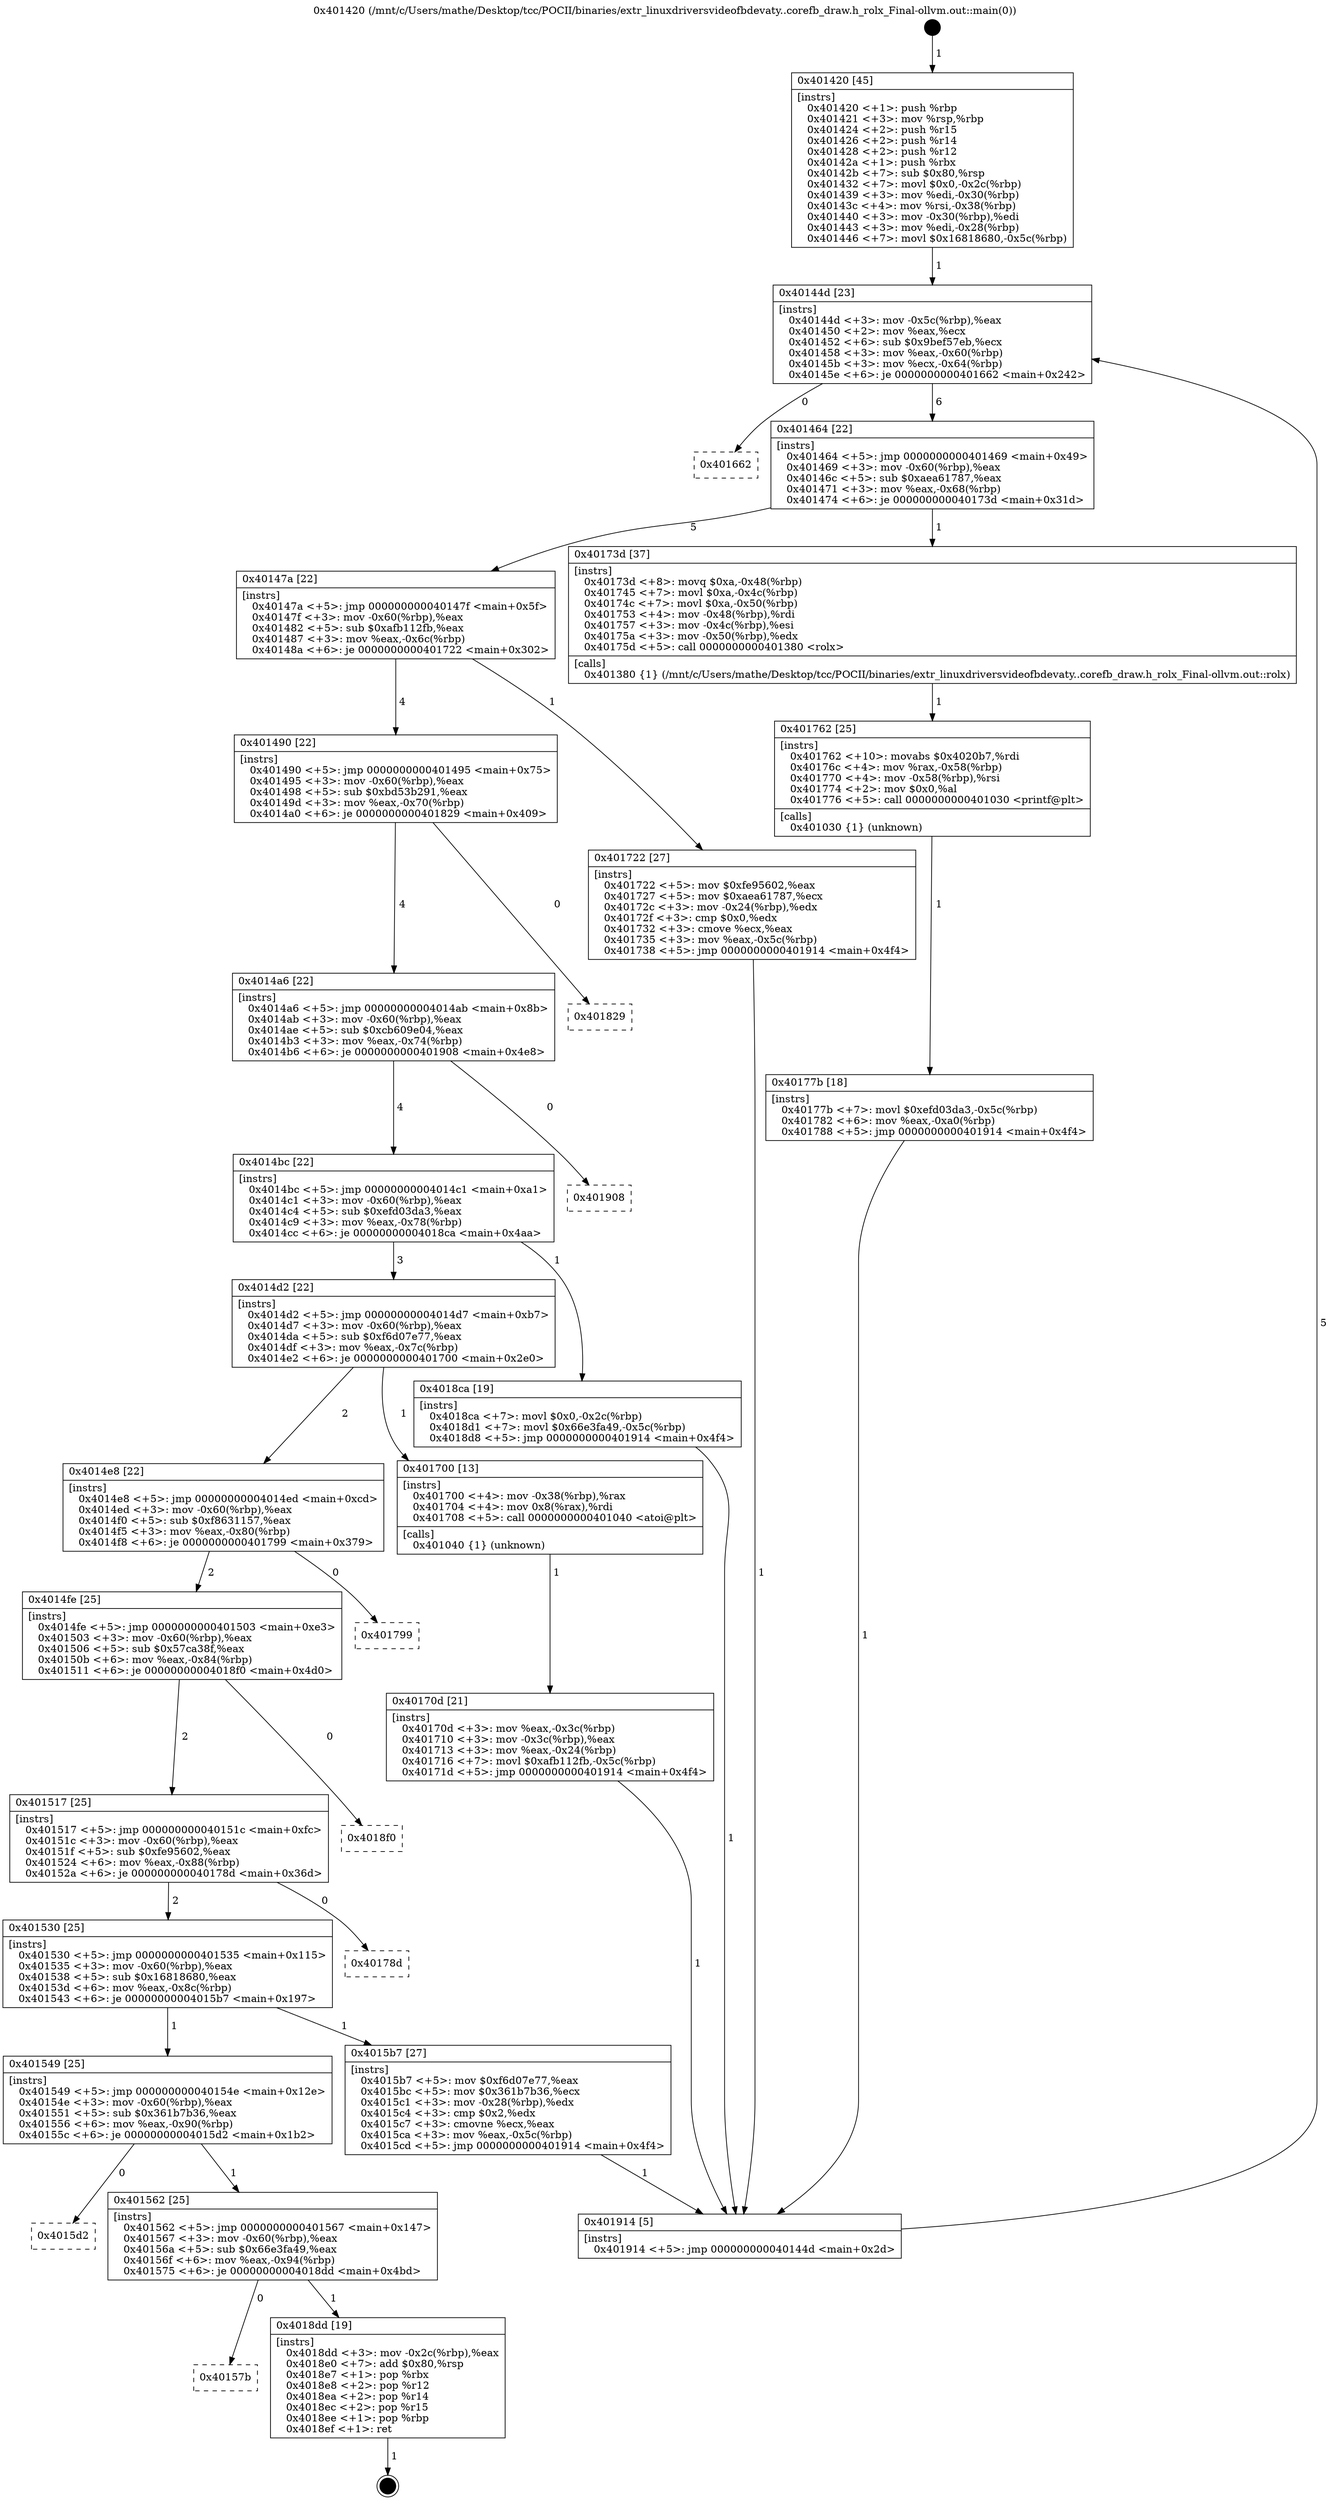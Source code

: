 digraph "0x401420" {
  label = "0x401420 (/mnt/c/Users/mathe/Desktop/tcc/POCII/binaries/extr_linuxdriversvideofbdevaty..corefb_draw.h_rolx_Final-ollvm.out::main(0))"
  labelloc = "t"
  node[shape=record]

  Entry [label="",width=0.3,height=0.3,shape=circle,fillcolor=black,style=filled]
  "0x40144d" [label="{
     0x40144d [23]\l
     | [instrs]\l
     &nbsp;&nbsp;0x40144d \<+3\>: mov -0x5c(%rbp),%eax\l
     &nbsp;&nbsp;0x401450 \<+2\>: mov %eax,%ecx\l
     &nbsp;&nbsp;0x401452 \<+6\>: sub $0x9bef57eb,%ecx\l
     &nbsp;&nbsp;0x401458 \<+3\>: mov %eax,-0x60(%rbp)\l
     &nbsp;&nbsp;0x40145b \<+3\>: mov %ecx,-0x64(%rbp)\l
     &nbsp;&nbsp;0x40145e \<+6\>: je 0000000000401662 \<main+0x242\>\l
  }"]
  "0x401662" [label="{
     0x401662\l
  }", style=dashed]
  "0x401464" [label="{
     0x401464 [22]\l
     | [instrs]\l
     &nbsp;&nbsp;0x401464 \<+5\>: jmp 0000000000401469 \<main+0x49\>\l
     &nbsp;&nbsp;0x401469 \<+3\>: mov -0x60(%rbp),%eax\l
     &nbsp;&nbsp;0x40146c \<+5\>: sub $0xaea61787,%eax\l
     &nbsp;&nbsp;0x401471 \<+3\>: mov %eax,-0x68(%rbp)\l
     &nbsp;&nbsp;0x401474 \<+6\>: je 000000000040173d \<main+0x31d\>\l
  }"]
  Exit [label="",width=0.3,height=0.3,shape=circle,fillcolor=black,style=filled,peripheries=2]
  "0x40173d" [label="{
     0x40173d [37]\l
     | [instrs]\l
     &nbsp;&nbsp;0x40173d \<+8\>: movq $0xa,-0x48(%rbp)\l
     &nbsp;&nbsp;0x401745 \<+7\>: movl $0xa,-0x4c(%rbp)\l
     &nbsp;&nbsp;0x40174c \<+7\>: movl $0xa,-0x50(%rbp)\l
     &nbsp;&nbsp;0x401753 \<+4\>: mov -0x48(%rbp),%rdi\l
     &nbsp;&nbsp;0x401757 \<+3\>: mov -0x4c(%rbp),%esi\l
     &nbsp;&nbsp;0x40175a \<+3\>: mov -0x50(%rbp),%edx\l
     &nbsp;&nbsp;0x40175d \<+5\>: call 0000000000401380 \<rolx\>\l
     | [calls]\l
     &nbsp;&nbsp;0x401380 \{1\} (/mnt/c/Users/mathe/Desktop/tcc/POCII/binaries/extr_linuxdriversvideofbdevaty..corefb_draw.h_rolx_Final-ollvm.out::rolx)\l
  }"]
  "0x40147a" [label="{
     0x40147a [22]\l
     | [instrs]\l
     &nbsp;&nbsp;0x40147a \<+5\>: jmp 000000000040147f \<main+0x5f\>\l
     &nbsp;&nbsp;0x40147f \<+3\>: mov -0x60(%rbp),%eax\l
     &nbsp;&nbsp;0x401482 \<+5\>: sub $0xafb112fb,%eax\l
     &nbsp;&nbsp;0x401487 \<+3\>: mov %eax,-0x6c(%rbp)\l
     &nbsp;&nbsp;0x40148a \<+6\>: je 0000000000401722 \<main+0x302\>\l
  }"]
  "0x40157b" [label="{
     0x40157b\l
  }", style=dashed]
  "0x401722" [label="{
     0x401722 [27]\l
     | [instrs]\l
     &nbsp;&nbsp;0x401722 \<+5\>: mov $0xfe95602,%eax\l
     &nbsp;&nbsp;0x401727 \<+5\>: mov $0xaea61787,%ecx\l
     &nbsp;&nbsp;0x40172c \<+3\>: mov -0x24(%rbp),%edx\l
     &nbsp;&nbsp;0x40172f \<+3\>: cmp $0x0,%edx\l
     &nbsp;&nbsp;0x401732 \<+3\>: cmove %ecx,%eax\l
     &nbsp;&nbsp;0x401735 \<+3\>: mov %eax,-0x5c(%rbp)\l
     &nbsp;&nbsp;0x401738 \<+5\>: jmp 0000000000401914 \<main+0x4f4\>\l
  }"]
  "0x401490" [label="{
     0x401490 [22]\l
     | [instrs]\l
     &nbsp;&nbsp;0x401490 \<+5\>: jmp 0000000000401495 \<main+0x75\>\l
     &nbsp;&nbsp;0x401495 \<+3\>: mov -0x60(%rbp),%eax\l
     &nbsp;&nbsp;0x401498 \<+5\>: sub $0xbd53b291,%eax\l
     &nbsp;&nbsp;0x40149d \<+3\>: mov %eax,-0x70(%rbp)\l
     &nbsp;&nbsp;0x4014a0 \<+6\>: je 0000000000401829 \<main+0x409\>\l
  }"]
  "0x4018dd" [label="{
     0x4018dd [19]\l
     | [instrs]\l
     &nbsp;&nbsp;0x4018dd \<+3\>: mov -0x2c(%rbp),%eax\l
     &nbsp;&nbsp;0x4018e0 \<+7\>: add $0x80,%rsp\l
     &nbsp;&nbsp;0x4018e7 \<+1\>: pop %rbx\l
     &nbsp;&nbsp;0x4018e8 \<+2\>: pop %r12\l
     &nbsp;&nbsp;0x4018ea \<+2\>: pop %r14\l
     &nbsp;&nbsp;0x4018ec \<+2\>: pop %r15\l
     &nbsp;&nbsp;0x4018ee \<+1\>: pop %rbp\l
     &nbsp;&nbsp;0x4018ef \<+1\>: ret\l
  }"]
  "0x401829" [label="{
     0x401829\l
  }", style=dashed]
  "0x4014a6" [label="{
     0x4014a6 [22]\l
     | [instrs]\l
     &nbsp;&nbsp;0x4014a6 \<+5\>: jmp 00000000004014ab \<main+0x8b\>\l
     &nbsp;&nbsp;0x4014ab \<+3\>: mov -0x60(%rbp),%eax\l
     &nbsp;&nbsp;0x4014ae \<+5\>: sub $0xcb609e04,%eax\l
     &nbsp;&nbsp;0x4014b3 \<+3\>: mov %eax,-0x74(%rbp)\l
     &nbsp;&nbsp;0x4014b6 \<+6\>: je 0000000000401908 \<main+0x4e8\>\l
  }"]
  "0x401562" [label="{
     0x401562 [25]\l
     | [instrs]\l
     &nbsp;&nbsp;0x401562 \<+5\>: jmp 0000000000401567 \<main+0x147\>\l
     &nbsp;&nbsp;0x401567 \<+3\>: mov -0x60(%rbp),%eax\l
     &nbsp;&nbsp;0x40156a \<+5\>: sub $0x66e3fa49,%eax\l
     &nbsp;&nbsp;0x40156f \<+6\>: mov %eax,-0x94(%rbp)\l
     &nbsp;&nbsp;0x401575 \<+6\>: je 00000000004018dd \<main+0x4bd\>\l
  }"]
  "0x401908" [label="{
     0x401908\l
  }", style=dashed]
  "0x4014bc" [label="{
     0x4014bc [22]\l
     | [instrs]\l
     &nbsp;&nbsp;0x4014bc \<+5\>: jmp 00000000004014c1 \<main+0xa1\>\l
     &nbsp;&nbsp;0x4014c1 \<+3\>: mov -0x60(%rbp),%eax\l
     &nbsp;&nbsp;0x4014c4 \<+5\>: sub $0xefd03da3,%eax\l
     &nbsp;&nbsp;0x4014c9 \<+3\>: mov %eax,-0x78(%rbp)\l
     &nbsp;&nbsp;0x4014cc \<+6\>: je 00000000004018ca \<main+0x4aa\>\l
  }"]
  "0x4015d2" [label="{
     0x4015d2\l
  }", style=dashed]
  "0x4018ca" [label="{
     0x4018ca [19]\l
     | [instrs]\l
     &nbsp;&nbsp;0x4018ca \<+7\>: movl $0x0,-0x2c(%rbp)\l
     &nbsp;&nbsp;0x4018d1 \<+7\>: movl $0x66e3fa49,-0x5c(%rbp)\l
     &nbsp;&nbsp;0x4018d8 \<+5\>: jmp 0000000000401914 \<main+0x4f4\>\l
  }"]
  "0x4014d2" [label="{
     0x4014d2 [22]\l
     | [instrs]\l
     &nbsp;&nbsp;0x4014d2 \<+5\>: jmp 00000000004014d7 \<main+0xb7\>\l
     &nbsp;&nbsp;0x4014d7 \<+3\>: mov -0x60(%rbp),%eax\l
     &nbsp;&nbsp;0x4014da \<+5\>: sub $0xf6d07e77,%eax\l
     &nbsp;&nbsp;0x4014df \<+3\>: mov %eax,-0x7c(%rbp)\l
     &nbsp;&nbsp;0x4014e2 \<+6\>: je 0000000000401700 \<main+0x2e0\>\l
  }"]
  "0x40177b" [label="{
     0x40177b [18]\l
     | [instrs]\l
     &nbsp;&nbsp;0x40177b \<+7\>: movl $0xefd03da3,-0x5c(%rbp)\l
     &nbsp;&nbsp;0x401782 \<+6\>: mov %eax,-0xa0(%rbp)\l
     &nbsp;&nbsp;0x401788 \<+5\>: jmp 0000000000401914 \<main+0x4f4\>\l
  }"]
  "0x401700" [label="{
     0x401700 [13]\l
     | [instrs]\l
     &nbsp;&nbsp;0x401700 \<+4\>: mov -0x38(%rbp),%rax\l
     &nbsp;&nbsp;0x401704 \<+4\>: mov 0x8(%rax),%rdi\l
     &nbsp;&nbsp;0x401708 \<+5\>: call 0000000000401040 \<atoi@plt\>\l
     | [calls]\l
     &nbsp;&nbsp;0x401040 \{1\} (unknown)\l
  }"]
  "0x4014e8" [label="{
     0x4014e8 [22]\l
     | [instrs]\l
     &nbsp;&nbsp;0x4014e8 \<+5\>: jmp 00000000004014ed \<main+0xcd\>\l
     &nbsp;&nbsp;0x4014ed \<+3\>: mov -0x60(%rbp),%eax\l
     &nbsp;&nbsp;0x4014f0 \<+5\>: sub $0xf8631157,%eax\l
     &nbsp;&nbsp;0x4014f5 \<+3\>: mov %eax,-0x80(%rbp)\l
     &nbsp;&nbsp;0x4014f8 \<+6\>: je 0000000000401799 \<main+0x379\>\l
  }"]
  "0x401762" [label="{
     0x401762 [25]\l
     | [instrs]\l
     &nbsp;&nbsp;0x401762 \<+10\>: movabs $0x4020b7,%rdi\l
     &nbsp;&nbsp;0x40176c \<+4\>: mov %rax,-0x58(%rbp)\l
     &nbsp;&nbsp;0x401770 \<+4\>: mov -0x58(%rbp),%rsi\l
     &nbsp;&nbsp;0x401774 \<+2\>: mov $0x0,%al\l
     &nbsp;&nbsp;0x401776 \<+5\>: call 0000000000401030 \<printf@plt\>\l
     | [calls]\l
     &nbsp;&nbsp;0x401030 \{1\} (unknown)\l
  }"]
  "0x401799" [label="{
     0x401799\l
  }", style=dashed]
  "0x4014fe" [label="{
     0x4014fe [25]\l
     | [instrs]\l
     &nbsp;&nbsp;0x4014fe \<+5\>: jmp 0000000000401503 \<main+0xe3\>\l
     &nbsp;&nbsp;0x401503 \<+3\>: mov -0x60(%rbp),%eax\l
     &nbsp;&nbsp;0x401506 \<+5\>: sub $0x57ca38f,%eax\l
     &nbsp;&nbsp;0x40150b \<+6\>: mov %eax,-0x84(%rbp)\l
     &nbsp;&nbsp;0x401511 \<+6\>: je 00000000004018f0 \<main+0x4d0\>\l
  }"]
  "0x40170d" [label="{
     0x40170d [21]\l
     | [instrs]\l
     &nbsp;&nbsp;0x40170d \<+3\>: mov %eax,-0x3c(%rbp)\l
     &nbsp;&nbsp;0x401710 \<+3\>: mov -0x3c(%rbp),%eax\l
     &nbsp;&nbsp;0x401713 \<+3\>: mov %eax,-0x24(%rbp)\l
     &nbsp;&nbsp;0x401716 \<+7\>: movl $0xafb112fb,-0x5c(%rbp)\l
     &nbsp;&nbsp;0x40171d \<+5\>: jmp 0000000000401914 \<main+0x4f4\>\l
  }"]
  "0x4018f0" [label="{
     0x4018f0\l
  }", style=dashed]
  "0x401517" [label="{
     0x401517 [25]\l
     | [instrs]\l
     &nbsp;&nbsp;0x401517 \<+5\>: jmp 000000000040151c \<main+0xfc\>\l
     &nbsp;&nbsp;0x40151c \<+3\>: mov -0x60(%rbp),%eax\l
     &nbsp;&nbsp;0x40151f \<+5\>: sub $0xfe95602,%eax\l
     &nbsp;&nbsp;0x401524 \<+6\>: mov %eax,-0x88(%rbp)\l
     &nbsp;&nbsp;0x40152a \<+6\>: je 000000000040178d \<main+0x36d\>\l
  }"]
  "0x401420" [label="{
     0x401420 [45]\l
     | [instrs]\l
     &nbsp;&nbsp;0x401420 \<+1\>: push %rbp\l
     &nbsp;&nbsp;0x401421 \<+3\>: mov %rsp,%rbp\l
     &nbsp;&nbsp;0x401424 \<+2\>: push %r15\l
     &nbsp;&nbsp;0x401426 \<+2\>: push %r14\l
     &nbsp;&nbsp;0x401428 \<+2\>: push %r12\l
     &nbsp;&nbsp;0x40142a \<+1\>: push %rbx\l
     &nbsp;&nbsp;0x40142b \<+7\>: sub $0x80,%rsp\l
     &nbsp;&nbsp;0x401432 \<+7\>: movl $0x0,-0x2c(%rbp)\l
     &nbsp;&nbsp;0x401439 \<+3\>: mov %edi,-0x30(%rbp)\l
     &nbsp;&nbsp;0x40143c \<+4\>: mov %rsi,-0x38(%rbp)\l
     &nbsp;&nbsp;0x401440 \<+3\>: mov -0x30(%rbp),%edi\l
     &nbsp;&nbsp;0x401443 \<+3\>: mov %edi,-0x28(%rbp)\l
     &nbsp;&nbsp;0x401446 \<+7\>: movl $0x16818680,-0x5c(%rbp)\l
  }"]
  "0x40178d" [label="{
     0x40178d\l
  }", style=dashed]
  "0x401530" [label="{
     0x401530 [25]\l
     | [instrs]\l
     &nbsp;&nbsp;0x401530 \<+5\>: jmp 0000000000401535 \<main+0x115\>\l
     &nbsp;&nbsp;0x401535 \<+3\>: mov -0x60(%rbp),%eax\l
     &nbsp;&nbsp;0x401538 \<+5\>: sub $0x16818680,%eax\l
     &nbsp;&nbsp;0x40153d \<+6\>: mov %eax,-0x8c(%rbp)\l
     &nbsp;&nbsp;0x401543 \<+6\>: je 00000000004015b7 \<main+0x197\>\l
  }"]
  "0x401914" [label="{
     0x401914 [5]\l
     | [instrs]\l
     &nbsp;&nbsp;0x401914 \<+5\>: jmp 000000000040144d \<main+0x2d\>\l
  }"]
  "0x4015b7" [label="{
     0x4015b7 [27]\l
     | [instrs]\l
     &nbsp;&nbsp;0x4015b7 \<+5\>: mov $0xf6d07e77,%eax\l
     &nbsp;&nbsp;0x4015bc \<+5\>: mov $0x361b7b36,%ecx\l
     &nbsp;&nbsp;0x4015c1 \<+3\>: mov -0x28(%rbp),%edx\l
     &nbsp;&nbsp;0x4015c4 \<+3\>: cmp $0x2,%edx\l
     &nbsp;&nbsp;0x4015c7 \<+3\>: cmovne %ecx,%eax\l
     &nbsp;&nbsp;0x4015ca \<+3\>: mov %eax,-0x5c(%rbp)\l
     &nbsp;&nbsp;0x4015cd \<+5\>: jmp 0000000000401914 \<main+0x4f4\>\l
  }"]
  "0x401549" [label="{
     0x401549 [25]\l
     | [instrs]\l
     &nbsp;&nbsp;0x401549 \<+5\>: jmp 000000000040154e \<main+0x12e\>\l
     &nbsp;&nbsp;0x40154e \<+3\>: mov -0x60(%rbp),%eax\l
     &nbsp;&nbsp;0x401551 \<+5\>: sub $0x361b7b36,%eax\l
     &nbsp;&nbsp;0x401556 \<+6\>: mov %eax,-0x90(%rbp)\l
     &nbsp;&nbsp;0x40155c \<+6\>: je 00000000004015d2 \<main+0x1b2\>\l
  }"]
  Entry -> "0x401420" [label=" 1"]
  "0x40144d" -> "0x401662" [label=" 0"]
  "0x40144d" -> "0x401464" [label=" 6"]
  "0x4018dd" -> Exit [label=" 1"]
  "0x401464" -> "0x40173d" [label=" 1"]
  "0x401464" -> "0x40147a" [label=" 5"]
  "0x401562" -> "0x40157b" [label=" 0"]
  "0x40147a" -> "0x401722" [label=" 1"]
  "0x40147a" -> "0x401490" [label=" 4"]
  "0x401562" -> "0x4018dd" [label=" 1"]
  "0x401490" -> "0x401829" [label=" 0"]
  "0x401490" -> "0x4014a6" [label=" 4"]
  "0x401549" -> "0x401562" [label=" 1"]
  "0x4014a6" -> "0x401908" [label=" 0"]
  "0x4014a6" -> "0x4014bc" [label=" 4"]
  "0x401549" -> "0x4015d2" [label=" 0"]
  "0x4014bc" -> "0x4018ca" [label=" 1"]
  "0x4014bc" -> "0x4014d2" [label=" 3"]
  "0x4018ca" -> "0x401914" [label=" 1"]
  "0x4014d2" -> "0x401700" [label=" 1"]
  "0x4014d2" -> "0x4014e8" [label=" 2"]
  "0x40177b" -> "0x401914" [label=" 1"]
  "0x4014e8" -> "0x401799" [label=" 0"]
  "0x4014e8" -> "0x4014fe" [label=" 2"]
  "0x401762" -> "0x40177b" [label=" 1"]
  "0x4014fe" -> "0x4018f0" [label=" 0"]
  "0x4014fe" -> "0x401517" [label=" 2"]
  "0x40173d" -> "0x401762" [label=" 1"]
  "0x401517" -> "0x40178d" [label=" 0"]
  "0x401517" -> "0x401530" [label=" 2"]
  "0x401722" -> "0x401914" [label=" 1"]
  "0x401530" -> "0x4015b7" [label=" 1"]
  "0x401530" -> "0x401549" [label=" 1"]
  "0x4015b7" -> "0x401914" [label=" 1"]
  "0x401420" -> "0x40144d" [label=" 1"]
  "0x401914" -> "0x40144d" [label=" 5"]
  "0x401700" -> "0x40170d" [label=" 1"]
  "0x40170d" -> "0x401914" [label=" 1"]
}
